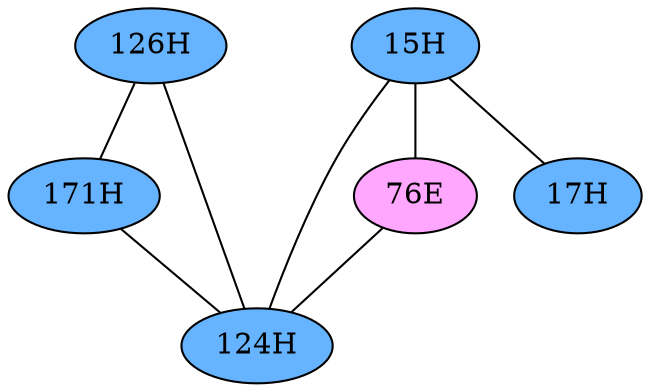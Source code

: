 // The Round Table
graph {
	"126H" [fillcolor="#66B3FF" style=radial]
	"171H" [fillcolor="#66B3FF" style=radial]
	"126H" -- "171H" [penwidth=1]
	"126H" [fillcolor="#66B3FF" style=radial]
	"124H" [fillcolor="#66B3FF" style=radial]
	"126H" -- "124H" [penwidth=1]
	"15H" [fillcolor="#66B3FF" style=radial]
	"76E" [fillcolor="#FFA6FF" style=radial]
	"15H" -- "76E" [penwidth=1]
	"15H" [fillcolor="#66B3FF" style=radial]
	"17H" [fillcolor="#66B3FF" style=radial]
	"15H" -- "17H" [penwidth=1]
	"15H" [fillcolor="#66B3FF" style=radial]
	"124H" [fillcolor="#66B3FF" style=radial]
	"15H" -- "124H" [penwidth=1]
	"76E" [fillcolor="#FFA6FF" style=radial]
	"124H" [fillcolor="#66B3FF" style=radial]
	"76E" -- "124H" [penwidth=1]
	"171H" [fillcolor="#66B3FF" style=radial]
	"124H" [fillcolor="#66B3FF" style=radial]
	"171H" -- "124H" [penwidth=1]
}
